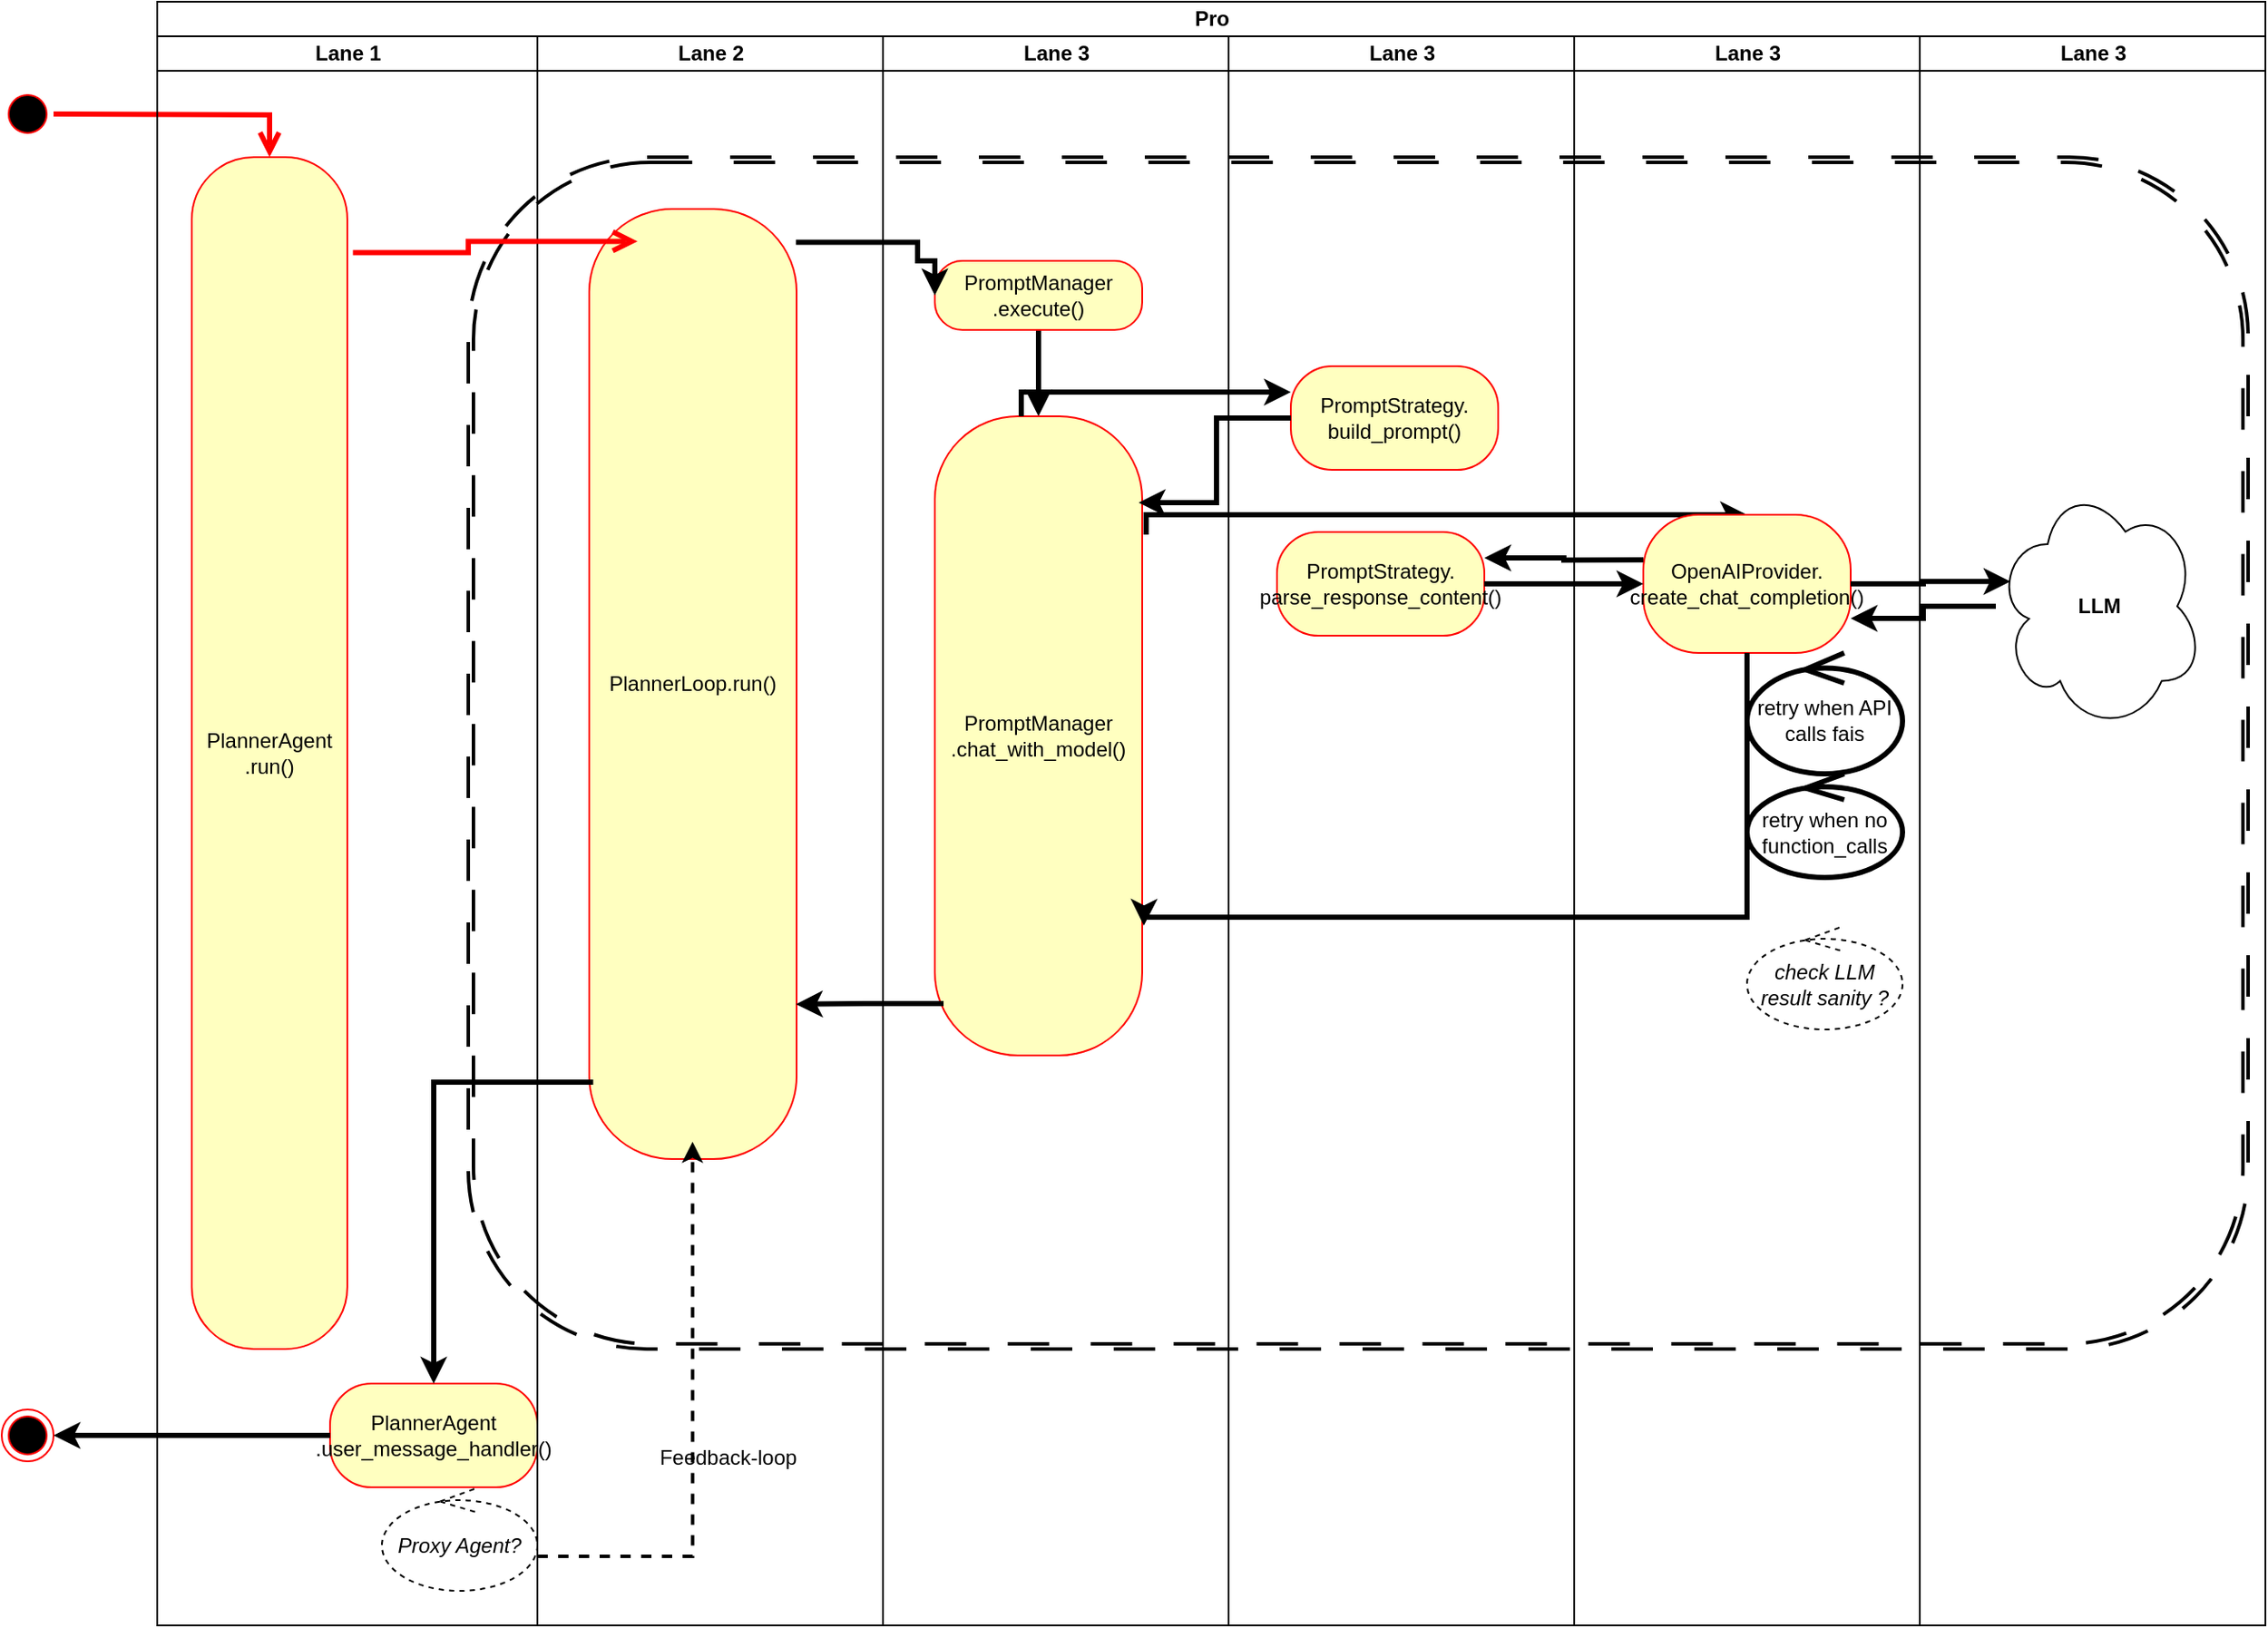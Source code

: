 <mxfile version="22.0.4" type="github" pages="2">
  <diagram name="Page-1" id="kvVddJow024RuchNI2nA">
    <mxGraphModel dx="1985" dy="1368" grid="1" gridSize="10" guides="1" tooltips="1" connect="1" arrows="1" fold="1" page="1" pageScale="1" pageWidth="827" pageHeight="1169" math="0" shadow="0">
      <root>
        <mxCell id="0" />
        <mxCell id="1" parent="0" />
        <mxCell id="GEKzQI-wti4kmkLavqJ8-1" value="" style="shape=ext;double=1;rounded=1;whiteSpace=wrap;html=1;dashed=1;dashPattern=12 12;fillColor=none;strokeWidth=2;" parent="1" vertex="1">
          <mxGeometry x="290" y="110" width="1030" height="690" as="geometry" />
        </mxCell>
        <mxCell id="TOSoZfk68G_ceMJ3JVFy-2" value="" style="ellipse;html=1;shape=startState;fillColor=#000000;strokeColor=#ff0000;" parent="1" vertex="1">
          <mxGeometry x="20" y="70" width="30" height="30" as="geometry" />
        </mxCell>
        <mxCell id="TOSoZfk68G_ceMJ3JVFy-3" value="" style="edgeStyle=orthogonalEdgeStyle;html=1;verticalAlign=bottom;endArrow=open;endSize=8;strokeColor=#ff0000;rounded=0;strokeWidth=3;" parent="1" target="TOSoZfk68G_ceMJ3JVFy-4" edge="1">
          <mxGeometry relative="1" as="geometry">
            <mxPoint x="35" y="110" as="targetPoint" />
            <mxPoint x="50" y="85" as="sourcePoint" />
          </mxGeometry>
        </mxCell>
        <mxCell id="TOSoZfk68G_ceMJ3JVFy-6" value="Pro" style="swimlane;childLayout=stackLayout;resizeParent=1;resizeParentMax=0;startSize=20;html=1;" parent="1" vertex="1">
          <mxGeometry x="110.0" y="20" width="1220" height="940" as="geometry" />
        </mxCell>
        <mxCell id="TOSoZfk68G_ceMJ3JVFy-7" value="Lane 1" style="swimlane;startSize=20;html=1;" parent="TOSoZfk68G_ceMJ3JVFy-6" vertex="1">
          <mxGeometry y="20" width="220" height="920" as="geometry" />
        </mxCell>
        <mxCell id="TOSoZfk68G_ceMJ3JVFy-4" value="PlannerAgent .run()" style="rounded=1;whiteSpace=wrap;html=1;arcSize=40;fontColor=#000000;fillColor=#ffffc0;strokeColor=#ff0000;" parent="TOSoZfk68G_ceMJ3JVFy-7" vertex="1">
          <mxGeometry x="20" y="70" width="90" height="690" as="geometry" />
        </mxCell>
        <mxCell id="TOSoZfk68G_ceMJ3JVFy-52" value="PlannerAgent .user_message_handler()" style="whiteSpace=wrap;html=1;fillColor=#ffffc0;strokeColor=#ff0000;fontColor=#000000;rounded=1;arcSize=40;" parent="TOSoZfk68G_ceMJ3JVFy-7" vertex="1">
          <mxGeometry x="100" y="780" width="120" height="60" as="geometry" />
        </mxCell>
        <mxCell id="TOSoZfk68G_ceMJ3JVFy-55" value="Proxy Agent?" style="ellipse;shape=umlControl;whiteSpace=wrap;html=1;dashed=1;fontStyle=2" parent="TOSoZfk68G_ceMJ3JVFy-7" vertex="1">
          <mxGeometry x="130" y="840" width="90" height="60" as="geometry" />
        </mxCell>
        <mxCell id="TOSoZfk68G_ceMJ3JVFy-8" value="Lane 2" style="swimlane;startSize=20;html=1;" parent="TOSoZfk68G_ceMJ3JVFy-6" vertex="1">
          <mxGeometry x="220" y="20" width="200" height="920" as="geometry" />
        </mxCell>
        <mxCell id="TOSoZfk68G_ceMJ3JVFy-10" value="PlannerLoop.run()" style="rounded=1;whiteSpace=wrap;html=1;arcSize=40;fontColor=#000000;fillColor=#ffffc0;strokeColor=#ff0000;" parent="TOSoZfk68G_ceMJ3JVFy-8" vertex="1">
          <mxGeometry x="30" y="100" width="120" height="550" as="geometry" />
        </mxCell>
        <mxCell id="TOSoZfk68G_ceMJ3JVFy-9" value="Lane 3" style="swimlane;startSize=20;html=1;" parent="TOSoZfk68G_ceMJ3JVFy-6" vertex="1">
          <mxGeometry x="420" y="20" width="200" height="920" as="geometry" />
        </mxCell>
        <mxCell id="TOSoZfk68G_ceMJ3JVFy-17" value="" style="edgeStyle=orthogonalEdgeStyle;rounded=0;orthogonalLoop=1;jettySize=auto;html=1;strokeWidth=3;" parent="TOSoZfk68G_ceMJ3JVFy-9" source="TOSoZfk68G_ceMJ3JVFy-11" target="TOSoZfk68G_ceMJ3JVFy-16" edge="1">
          <mxGeometry relative="1" as="geometry" />
        </mxCell>
        <mxCell id="TOSoZfk68G_ceMJ3JVFy-11" value="PromptManager .execute()" style="rounded=1;whiteSpace=wrap;html=1;arcSize=40;fontColor=#000000;fillColor=#ffffc0;strokeColor=#ff0000;" parent="TOSoZfk68G_ceMJ3JVFy-9" vertex="1">
          <mxGeometry x="30.0" y="130" width="120" height="40" as="geometry" />
        </mxCell>
        <mxCell id="TOSoZfk68G_ceMJ3JVFy-16" value="PromptManager .chat_with_model()" style="whiteSpace=wrap;html=1;fillColor=#ffffc0;strokeColor=#ff0000;fontColor=#000000;rounded=1;arcSize=40;" parent="TOSoZfk68G_ceMJ3JVFy-9" vertex="1">
          <mxGeometry x="30" y="220" width="120" height="370" as="geometry" />
        </mxCell>
        <mxCell id="TOSoZfk68G_ceMJ3JVFy-31" style="edgeStyle=orthogonalEdgeStyle;rounded=0;orthogonalLoop=1;jettySize=auto;html=1;entryX=0.5;entryY=0;entryDx=0;entryDy=0;exitX=1.019;exitY=0.185;exitDx=0;exitDy=0;exitPerimeter=0;strokeWidth=3;" parent="TOSoZfk68G_ceMJ3JVFy-6" source="TOSoZfk68G_ceMJ3JVFy-16" target="TOSoZfk68G_ceMJ3JVFy-26" edge="1">
          <mxGeometry relative="1" as="geometry">
            <Array as="points">
              <mxPoint x="572" y="297" />
            </Array>
          </mxGeometry>
        </mxCell>
        <mxCell id="TOSoZfk68G_ceMJ3JVFy-18" value="Lane 3" style="swimlane;startSize=20;html=1;" parent="TOSoZfk68G_ceMJ3JVFy-6" vertex="1">
          <mxGeometry x="620" y="20" width="200" height="920" as="geometry" />
        </mxCell>
        <mxCell id="TOSoZfk68G_ceMJ3JVFy-23" value="PromptStrategy.&lt;br&gt;build_prompt()" style="whiteSpace=wrap;html=1;fillColor=#ffffc0;strokeColor=#ff0000;fontColor=#000000;rounded=1;arcSize=40;" parent="TOSoZfk68G_ceMJ3JVFy-18" vertex="1">
          <mxGeometry x="36" y="191" width="120" height="60" as="geometry" />
        </mxCell>
        <mxCell id="TOSoZfk68G_ceMJ3JVFy-32" value="PromptStrategy.&lt;br&gt;parse_response_content()" style="whiteSpace=wrap;html=1;fillColor=#ffffc0;strokeColor=#ff0000;fontColor=#000000;rounded=1;arcSize=40;" parent="TOSoZfk68G_ceMJ3JVFy-18" vertex="1">
          <mxGeometry x="28" y="287" width="120" height="60" as="geometry" />
        </mxCell>
        <mxCell id="TOSoZfk68G_ceMJ3JVFy-5" value="" style="edgeStyle=orthogonalEdgeStyle;html=1;verticalAlign=bottom;endArrow=open;endSize=8;strokeColor=#ff0000;rounded=0;entryX=0.233;entryY=0.034;entryDx=0;entryDy=0;exitX=1.036;exitY=0.08;exitDx=0;exitDy=0;exitPerimeter=0;entryPerimeter=0;strokeWidth=3;" parent="TOSoZfk68G_ceMJ3JVFy-6" source="TOSoZfk68G_ceMJ3JVFy-4" target="TOSoZfk68G_ceMJ3JVFy-10" edge="1">
          <mxGeometry relative="1" as="geometry">
            <mxPoint x="170.0" y="110" as="targetPoint" />
          </mxGeometry>
        </mxCell>
        <mxCell id="TOSoZfk68G_ceMJ3JVFy-15" value="" style="edgeStyle=orthogonalEdgeStyle;rounded=0;orthogonalLoop=1;jettySize=auto;html=1;entryX=0;entryY=0.5;entryDx=0;entryDy=0;exitX=0.997;exitY=0.035;exitDx=0;exitDy=0;exitPerimeter=0;strokeWidth=3;" parent="TOSoZfk68G_ceMJ3JVFy-6" source="TOSoZfk68G_ceMJ3JVFy-10" target="TOSoZfk68G_ceMJ3JVFy-11" edge="1">
          <mxGeometry relative="1" as="geometry">
            <Array as="points">
              <mxPoint x="440" y="139" />
              <mxPoint x="440" y="150" />
              <mxPoint x="450" y="150" />
            </Array>
          </mxGeometry>
        </mxCell>
        <mxCell id="TOSoZfk68G_ceMJ3JVFy-24" value="" style="edgeStyle=orthogonalEdgeStyle;rounded=0;orthogonalLoop=1;jettySize=auto;html=1;entryX=0;entryY=0.25;entryDx=0;entryDy=0;strokeWidth=3;" parent="TOSoZfk68G_ceMJ3JVFy-6" source="TOSoZfk68G_ceMJ3JVFy-16" target="TOSoZfk68G_ceMJ3JVFy-23" edge="1">
          <mxGeometry relative="1" as="geometry">
            <mxPoint x="630.0" y="220" as="sourcePoint" />
            <Array as="points">
              <mxPoint x="500" y="226" />
            </Array>
          </mxGeometry>
        </mxCell>
        <mxCell id="TOSoZfk68G_ceMJ3JVFy-25" value="Lane 3" style="swimlane;startSize=20;html=1;" parent="TOSoZfk68G_ceMJ3JVFy-6" vertex="1">
          <mxGeometry x="820" y="20" width="200" height="920" as="geometry" />
        </mxCell>
        <mxCell id="TOSoZfk68G_ceMJ3JVFy-26" value="OpenAIProvider.&lt;br&gt;create_chat_completion()" style="whiteSpace=wrap;html=1;fillColor=#ffffc0;strokeColor=#ff0000;fontColor=#000000;rounded=1;arcSize=40;" parent="TOSoZfk68G_ceMJ3JVFy-25" vertex="1">
          <mxGeometry x="40" y="277" width="120" height="80" as="geometry" />
        </mxCell>
        <mxCell id="TOSoZfk68G_ceMJ3JVFy-44" value="retry when API calls fais" style="ellipse;shape=umlControl;whiteSpace=wrap;html=1;strokeWidth=3;" parent="TOSoZfk68G_ceMJ3JVFy-25" vertex="1">
          <mxGeometry x="100" y="357" width="90" height="70" as="geometry" />
        </mxCell>
        <mxCell id="TOSoZfk68G_ceMJ3JVFy-45" value="retry when no function_calls" style="ellipse;shape=umlControl;whiteSpace=wrap;html=1;strokeWidth=3;" parent="TOSoZfk68G_ceMJ3JVFy-25" vertex="1">
          <mxGeometry x="100" y="427" width="90" height="60" as="geometry" />
        </mxCell>
        <mxCell id="TOSoZfk68G_ceMJ3JVFy-49" value="check LLM result sanity ?" style="ellipse;shape=umlControl;whiteSpace=wrap;html=1;dashed=1;fontStyle=2" parent="TOSoZfk68G_ceMJ3JVFy-25" vertex="1">
          <mxGeometry x="100" y="515" width="90" height="60" as="geometry" />
        </mxCell>
        <mxCell id="TOSoZfk68G_ceMJ3JVFy-27" style="edgeStyle=orthogonalEdgeStyle;rounded=0;orthogonalLoop=1;jettySize=auto;html=1;exitX=0;exitY=0.5;exitDx=0;exitDy=0;entryX=0.983;entryY=0.135;entryDx=0;entryDy=0;entryPerimeter=0;strokeWidth=3;" parent="TOSoZfk68G_ceMJ3JVFy-6" source="TOSoZfk68G_ceMJ3JVFy-23" target="TOSoZfk68G_ceMJ3JVFy-16" edge="1">
          <mxGeometry relative="1" as="geometry" />
        </mxCell>
        <mxCell id="TOSoZfk68G_ceMJ3JVFy-34" value="" style="edgeStyle=orthogonalEdgeStyle;rounded=0;orthogonalLoop=1;jettySize=auto;html=1;entryX=1;entryY=0.25;entryDx=0;entryDy=0;exitX=0;exitY=0.327;exitDx=0;exitDy=0;exitPerimeter=0;strokeWidth=3;" parent="TOSoZfk68G_ceMJ3JVFy-6" source="TOSoZfk68G_ceMJ3JVFy-26" target="TOSoZfk68G_ceMJ3JVFy-32" edge="1">
          <mxGeometry relative="1" as="geometry" />
        </mxCell>
        <mxCell id="TOSoZfk68G_ceMJ3JVFy-36" value="" style="edgeStyle=orthogonalEdgeStyle;rounded=0;orthogonalLoop=1;jettySize=auto;html=1;exitX=0.5;exitY=1;exitDx=0;exitDy=0;entryX=1.008;entryY=0.797;entryDx=0;entryDy=0;entryPerimeter=0;strokeWidth=3;" parent="TOSoZfk68G_ceMJ3JVFy-6" source="TOSoZfk68G_ceMJ3JVFy-26" target="TOSoZfk68G_ceMJ3JVFy-16" edge="1">
          <mxGeometry relative="1" as="geometry">
            <mxPoint x="350.0" y="370" as="targetPoint" />
            <Array as="points">
              <mxPoint x="890" y="530" />
              <mxPoint x="551" y="530" />
            </Array>
          </mxGeometry>
        </mxCell>
        <mxCell id="TOSoZfk68G_ceMJ3JVFy-37" value="" style="edgeStyle=orthogonalEdgeStyle;rounded=0;orthogonalLoop=1;jettySize=auto;html=1;strokeWidth=3;" parent="TOSoZfk68G_ceMJ3JVFy-6" source="TOSoZfk68G_ceMJ3JVFy-32" target="TOSoZfk68G_ceMJ3JVFy-26" edge="1">
          <mxGeometry relative="1" as="geometry" />
        </mxCell>
        <mxCell id="TOSoZfk68G_ceMJ3JVFy-39" value="Lane 3" style="swimlane;startSize=20;html=1;" parent="TOSoZfk68G_ceMJ3JVFy-6" vertex="1">
          <mxGeometry x="1020" y="20" width="200" height="920" as="geometry" />
        </mxCell>
        <mxCell id="TOSoZfk68G_ceMJ3JVFy-41" value="&lt;b&gt;LLM&lt;/b&gt;" style="ellipse;shape=cloud;whiteSpace=wrap;html=1;" parent="TOSoZfk68G_ceMJ3JVFy-39" vertex="1">
          <mxGeometry x="44" y="258" width="120" height="144" as="geometry" />
        </mxCell>
        <mxCell id="TOSoZfk68G_ceMJ3JVFy-42" value="" style="edgeStyle=orthogonalEdgeStyle;rounded=0;orthogonalLoop=1;jettySize=auto;html=1;entryX=0.07;entryY=0.4;entryDx=0;entryDy=0;entryPerimeter=0;strokeWidth=3;" parent="TOSoZfk68G_ceMJ3JVFy-6" source="TOSoZfk68G_ceMJ3JVFy-26" target="TOSoZfk68G_ceMJ3JVFy-41" edge="1">
          <mxGeometry relative="1" as="geometry">
            <Array as="points">
              <mxPoint x="1022" y="337" />
              <mxPoint x="1022" y="336" />
            </Array>
          </mxGeometry>
        </mxCell>
        <mxCell id="TOSoZfk68G_ceMJ3JVFy-43" value="" style="edgeStyle=orthogonalEdgeStyle;rounded=0;orthogonalLoop=1;jettySize=auto;html=1;strokeWidth=3;entryX=1;entryY=0.75;entryDx=0;entryDy=0;" parent="TOSoZfk68G_ceMJ3JVFy-6" source="TOSoZfk68G_ceMJ3JVFy-41" target="TOSoZfk68G_ceMJ3JVFy-26" edge="1">
          <mxGeometry relative="1" as="geometry">
            <Array as="points" />
          </mxGeometry>
        </mxCell>
        <mxCell id="TOSoZfk68G_ceMJ3JVFy-50" value="" style="edgeStyle=orthogonalEdgeStyle;rounded=0;orthogonalLoop=1;jettySize=auto;html=1;entryX=0.997;entryY=0.837;entryDx=0;entryDy=0;entryPerimeter=0;exitX=0.042;exitY=0.919;exitDx=0;exitDy=0;exitPerimeter=0;strokeWidth=3;" parent="TOSoZfk68G_ceMJ3JVFy-6" source="TOSoZfk68G_ceMJ3JVFy-16" target="TOSoZfk68G_ceMJ3JVFy-10" edge="1">
          <mxGeometry relative="1" as="geometry">
            <mxPoint x="430.0" y="580" as="sourcePoint" />
          </mxGeometry>
        </mxCell>
        <mxCell id="TOSoZfk68G_ceMJ3JVFy-51" value="" style="edgeStyle=orthogonalEdgeStyle;rounded=0;orthogonalLoop=1;jettySize=auto;html=1;exitX=0.019;exitY=0.919;exitDx=0;exitDy=0;exitPerimeter=0;entryX=0.5;entryY=0;entryDx=0;entryDy=0;strokeWidth=3;" parent="TOSoZfk68G_ceMJ3JVFy-6" source="TOSoZfk68G_ceMJ3JVFy-10" target="TOSoZfk68G_ceMJ3JVFy-52" edge="1">
          <mxGeometry relative="1" as="geometry">
            <mxPoint x="170.0" y="760" as="targetPoint" />
          </mxGeometry>
        </mxCell>
        <mxCell id="TOSoZfk68G_ceMJ3JVFy-53" value="" style="ellipse;html=1;shape=endState;fillColor=#000000;strokeColor=#ff0000;" parent="1" vertex="1">
          <mxGeometry x="20" y="835" width="30" height="30" as="geometry" />
        </mxCell>
        <mxCell id="TOSoZfk68G_ceMJ3JVFy-54" style="edgeStyle=orthogonalEdgeStyle;rounded=0;orthogonalLoop=1;jettySize=auto;html=1;exitX=0;exitY=0.5;exitDx=0;exitDy=0;strokeWidth=3;" parent="1" source="TOSoZfk68G_ceMJ3JVFy-52" target="TOSoZfk68G_ceMJ3JVFy-53" edge="1">
          <mxGeometry relative="1" as="geometry" />
        </mxCell>
        <mxCell id="GEKzQI-wti4kmkLavqJ8-2" style="edgeStyle=orthogonalEdgeStyle;rounded=0;orthogonalLoop=1;jettySize=auto;html=1;entryX=0.126;entryY=0.826;entryDx=0;entryDy=0;entryPerimeter=0;dashed=1;strokeWidth=2;" parent="1" target="GEKzQI-wti4kmkLavqJ8-1" edge="1">
          <mxGeometry relative="1" as="geometry">
            <mxPoint x="330" y="920" as="sourcePoint" />
            <Array as="points">
              <mxPoint x="420" y="920" />
            </Array>
          </mxGeometry>
        </mxCell>
        <mxCell id="GEKzQI-wti4kmkLavqJ8-3" value="Feedback-loop" style="text;html=1;align=center;verticalAlign=middle;resizable=0;points=[];autosize=1;strokeColor=none;fillColor=none;" parent="1" vertex="1">
          <mxGeometry x="390" y="848" width="100" height="30" as="geometry" />
        </mxCell>
      </root>
    </mxGraphModel>
  </diagram>
  <diagram id="mRsXAagqxoJ0YcGdy1Ys" name="Messaging">
    <mxGraphModel dx="2448" dy="547" grid="1" gridSize="10" guides="1" tooltips="1" connect="1" arrows="1" fold="1" page="1" pageScale="1" pageWidth="827" pageHeight="1169" math="0" shadow="0">
      <root>
        <mxCell id="0" />
        <mxCell id="1" parent="0" />
        <mxCell id="4S1jwGsDcqo1zo2v2llT-3" value="Actor" style="shape=umlActor;verticalLabelPosition=bottom;verticalAlign=top;html=1;outlineConnect=0;" vertex="1" parent="1">
          <mxGeometry x="-744" y="150" width="30" height="60" as="geometry" />
        </mxCell>
        <mxCell id="4S1jwGsDcqo1zo2v2llT-6" value="Agent 1" style="rounded=1;whiteSpace=wrap;html=1;" vertex="1" parent="1">
          <mxGeometry x="-574" y="160" width="120" height="60" as="geometry" />
        </mxCell>
        <mxCell id="mb_SfNWryGpRSO1m_eSb-1" value="&lt;b&gt;LLM&lt;/b&gt;" style="ellipse;shape=cloud;whiteSpace=wrap;html=1;" vertex="1" parent="1">
          <mxGeometry x="-230.0" y="200" width="120" height="144" as="geometry" />
        </mxCell>
        <mxCell id="mb_SfNWryGpRSO1m_eSb-2" value="" style="shape=doubleArrow;whiteSpace=wrap;html=1;" vertex="1" parent="1">
          <mxGeometry x="-694" y="160" width="100" height="60" as="geometry" />
        </mxCell>
        <mxCell id="mb_SfNWryGpRSO1m_eSb-5" value="" style="endArrow=classic;html=1;rounded=0;dashed=1;" edge="1" parent="1" source="mb_SfNWryGpRSO1m_eSb-2">
          <mxGeometry width="50" height="50" relative="1" as="geometry">
            <mxPoint x="-654" y="140" as="sourcePoint" />
            <mxPoint x="-644" y="110" as="targetPoint" />
          </mxGeometry>
        </mxCell>
        <mxCell id="mb_SfNWryGpRSO1m_eSb-6" value="agent1.messages_user_agent" style="text;strokeColor=none;fillColor=none;align=left;verticalAlign=middle;spacingLeft=4;spacingRight=4;overflow=hidden;points=[[0,0.5],[1,0.5]];portConstraint=eastwest;rotatable=0;whiteSpace=wrap;html=1;" vertex="1" parent="1">
          <mxGeometry x="-724" y="78" width="180" height="30" as="geometry" />
        </mxCell>
        <mxCell id="mb_SfNWryGpRSO1m_eSb-7" value="Agent 2" style="rounded=1;whiteSpace=wrap;html=1;" vertex="1" parent="1">
          <mxGeometry x="-560" y="340" width="120" height="60" as="geometry" />
        </mxCell>
        <mxCell id="mb_SfNWryGpRSO1m_eSb-8" value="" style="shape=doubleArrow;whiteSpace=wrap;html=1;rotation=90;" vertex="1" parent="1">
          <mxGeometry x="-554" y="252" width="100" height="60" as="geometry" />
        </mxCell>
        <mxCell id="mb_SfNWryGpRSO1m_eSb-10" value="agent1.messages_agent_agent" style="text;strokeColor=none;fillColor=none;align=left;verticalAlign=middle;spacingLeft=4;spacingRight=4;overflow=hidden;points=[[0,0.5],[1,0.5]];portConstraint=eastwest;rotatable=0;whiteSpace=wrap;html=1;" vertex="1" parent="1">
          <mxGeometry x="-797" y="310" width="180" height="30" as="geometry" />
        </mxCell>
        <mxCell id="mb_SfNWryGpRSO1m_eSb-11" value="" style="shape=doubleArrow;whiteSpace=wrap;html=1;rotation=-218;" vertex="1" parent="1">
          <mxGeometry x="-390" y="320" width="100" height="60" as="geometry" />
        </mxCell>
        <mxCell id="mb_SfNWryGpRSO1m_eSb-12" value="" style="endArrow=classic;html=1;rounded=0;dashed=1;" edge="1" parent="1" source="mb_SfNWryGpRSO1m_eSb-11" target="mb_SfNWryGpRSO1m_eSb-13">
          <mxGeometry width="50" height="50" relative="1" as="geometry">
            <mxPoint x="-220" y="440" as="sourcePoint" />
            <mxPoint x="-300" y="410" as="targetPoint" />
          </mxGeometry>
        </mxCell>
        <mxCell id="mb_SfNWryGpRSO1m_eSb-20" value="" style="edgeStyle=orthogonalEdgeStyle;rounded=0;orthogonalLoop=1;jettySize=auto;html=1;exitX=0.567;exitY=1.05;exitDx=0;exitDy=0;exitPerimeter=0;" edge="1" parent="1" source="mb_SfNWryGpRSO1m_eSb-13" target="mb_SfNWryGpRSO1m_eSb-17">
          <mxGeometry relative="1" as="geometry" />
        </mxCell>
        <mxCell id="mb_SfNWryGpRSO1m_eSb-13" value="agent2.messages_agent_llm" style="text;strokeColor=none;fillColor=none;align=left;verticalAlign=middle;spacingLeft=4;spacingRight=4;overflow=hidden;points=[[0,0.5],[1,0.5]];portConstraint=eastwest;rotatable=0;whiteSpace=wrap;html=1;" vertex="1" parent="1">
          <mxGeometry x="-290" y="390" width="180" height="20" as="geometry" />
        </mxCell>
        <mxCell id="mb_SfNWryGpRSO1m_eSb-14" value="" style="endArrow=classic;html=1;rounded=0;dashed=1;" edge="1" parent="1">
          <mxGeometry width="50" height="50" relative="1" as="geometry">
            <mxPoint x="-544" y="90" as="sourcePoint" />
            <mxPoint x="-484" y="90" as="targetPoint" />
          </mxGeometry>
        </mxCell>
        <mxCell id="mb_SfNWryGpRSO1m_eSb-15" value="&lt;ul&gt;&lt;li&gt;message_type = user_agent&lt;br&gt;&lt;/li&gt;&lt;li&gt;emitter : enum (user / agent)&lt;/li&gt;&lt;li&gt;user_id : uuid&lt;br&gt;&lt;/li&gt;&lt;li&gt;agent_id : uuid&lt;br&gt;&lt;/li&gt;&lt;li&gt;message : json&lt;/li&gt;&lt;li&gt;datetime_creation : date time&amp;nbsp;&lt;/li&gt;&lt;/ul&gt;" style="text;strokeColor=none;fillColor=none;align=left;verticalAlign=middle;spacingLeft=4;spacingRight=4;overflow=hidden;points=[[0,0.5],[1,0.5]];portConstraint=eastwest;rotatable=0;whiteSpace=wrap;html=1;" vertex="1" parent="1">
          <mxGeometry x="-480" y="40" width="266" height="110" as="geometry" />
        </mxCell>
        <mxCell id="mb_SfNWryGpRSO1m_eSb-16" value="&lt;ul&gt;&lt;li&gt;message_type = agent_agent&lt;br&gt;&lt;/li&gt;&lt;li&gt;agent_id : uuid&lt;br&gt;&lt;/li&gt;&lt;li&gt;agent_receiver_id : uuid&lt;br&gt;&lt;/li&gt;&lt;li&gt;message : json&lt;/li&gt;&lt;li style=&quot;border-color: var(--border-color);&quot;&gt;datetime_creation : date time&lt;/li&gt;&lt;/ul&gt;" style="text;strokeColor=none;fillColor=none;align=left;verticalAlign=middle;spacingLeft=4;spacingRight=4;overflow=hidden;points=[[0,0.5],[1,0.5]];portConstraint=eastwest;rotatable=0;whiteSpace=wrap;html=1;" vertex="1" parent="1">
          <mxGeometry x="-840" y="370" width="266" height="90" as="geometry" />
        </mxCell>
        <mxCell id="mb_SfNWryGpRSO1m_eSb-17" value="&lt;ul&gt;&lt;li&gt;message_type = agent_llm&lt;br&gt;&lt;/li&gt;&lt;li style=&quot;border-color: var(--border-color);&quot;&gt;emitter : enum (agent / llm)&lt;/li&gt;&lt;li&gt;agent_id : uuid&lt;br&gt;&lt;/li&gt;&lt;li&gt;agent_receiver_id : uuid&lt;br&gt;&lt;/li&gt;&lt;li&gt;prompt : json (message + functions)&lt;/li&gt;&lt;li style=&quot;border-color: var(--border-color);&quot;&gt;datetime_creation : date time&lt;/li&gt;&lt;/ul&gt;" style="text;strokeColor=none;fillColor=none;align=left;verticalAlign=middle;spacingLeft=4;spacingRight=4;overflow=hidden;points=[[0,0.5],[1,0.5]];portConstraint=eastwest;rotatable=0;whiteSpace=wrap;html=1;" vertex="1" parent="1">
          <mxGeometry x="-520" y="450" width="266" height="110" as="geometry" />
        </mxCell>
        <mxCell id="mb_SfNWryGpRSO1m_eSb-18" value="" style="endArrow=classic;html=1;rounded=0;dashed=1;" edge="1" parent="1" source="mb_SfNWryGpRSO1m_eSb-8" target="mb_SfNWryGpRSO1m_eSb-10">
          <mxGeometry width="50" height="50" relative="1" as="geometry">
            <mxPoint x="-464" y="292" as="sourcePoint" />
            <mxPoint x="-230" y="290" as="targetPoint" />
          </mxGeometry>
        </mxCell>
        <mxCell id="mb_SfNWryGpRSO1m_eSb-19" value="" style="endArrow=classic;html=1;rounded=0;dashed=1;" edge="1" parent="1" source="mb_SfNWryGpRSO1m_eSb-10" target="mb_SfNWryGpRSO1m_eSb-16">
          <mxGeometry width="50" height="50" relative="1" as="geometry">
            <mxPoint x="-524" y="302" as="sourcePoint" />
            <mxPoint x="-564" y="315" as="targetPoint" />
          </mxGeometry>
        </mxCell>
      </root>
    </mxGraphModel>
  </diagram>
</mxfile>
